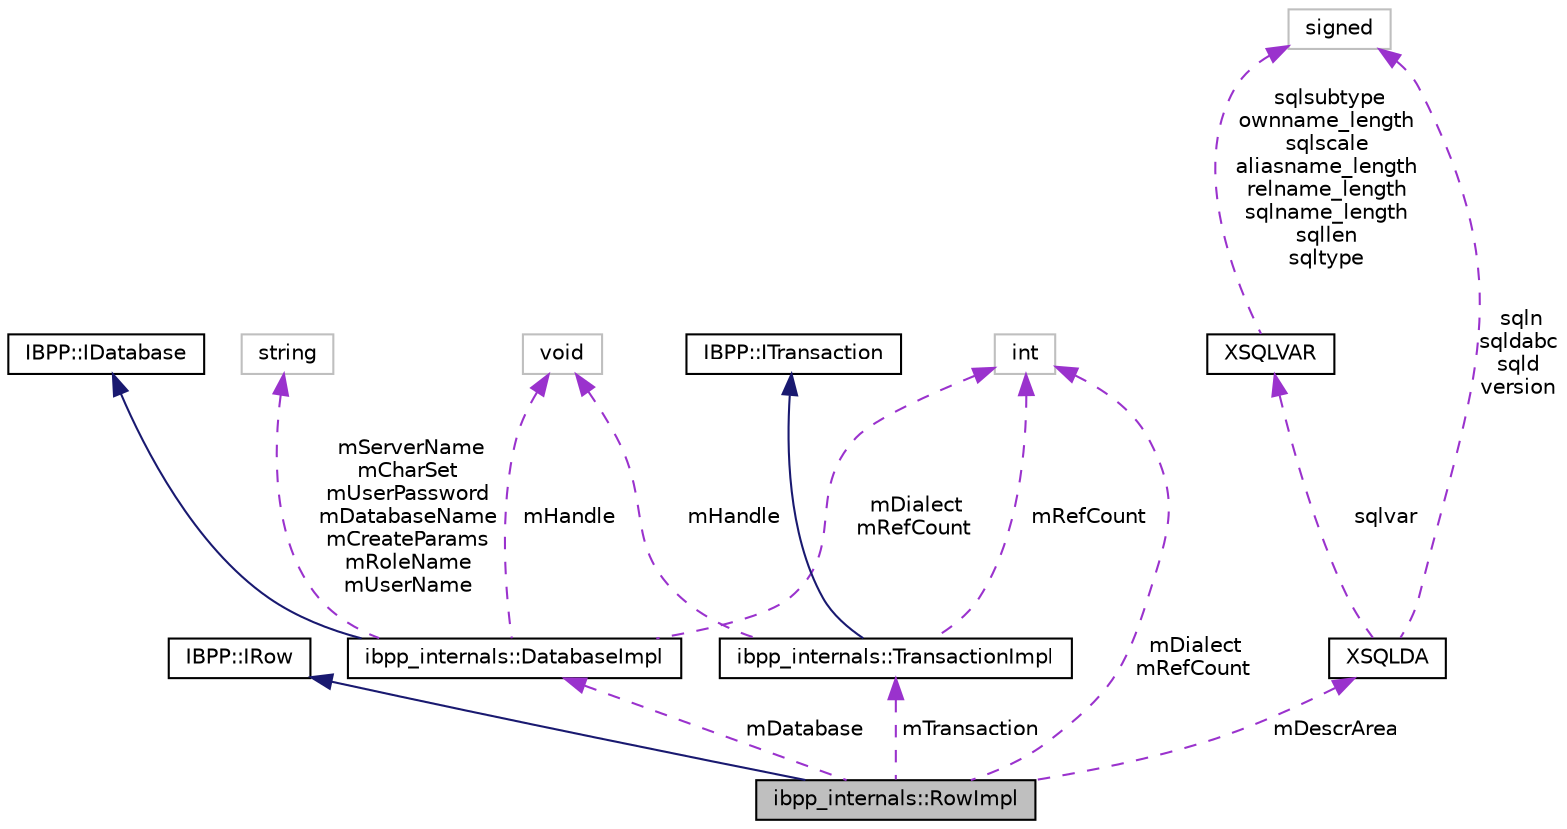 digraph "ibpp_internals::RowImpl"
{
 // LATEX_PDF_SIZE
  edge [fontname="Helvetica",fontsize="10",labelfontname="Helvetica",labelfontsize="10"];
  node [fontname="Helvetica",fontsize="10",shape=record];
  Node1 [label="ibpp_internals::RowImpl",height=0.2,width=0.4,color="black", fillcolor="grey75", style="filled", fontcolor="black",tooltip=" "];
  Node2 -> Node1 [dir="back",color="midnightblue",fontsize="10",style="solid",fontname="Helvetica"];
  Node2 [label="IBPP::IRow",height=0.2,width=0.4,color="black", fillcolor="white", style="filled",URL="$classIBPP_1_1IRow.html",tooltip=" "];
  Node3 -> Node1 [dir="back",color="darkorchid3",fontsize="10",style="dashed",label=" mDatabase" ,fontname="Helvetica"];
  Node3 [label="ibpp_internals::DatabaseImpl",height=0.2,width=0.4,color="black", fillcolor="white", style="filled",URL="$classibpp__internals_1_1DatabaseImpl.html",tooltip=" "];
  Node4 -> Node3 [dir="back",color="midnightblue",fontsize="10",style="solid",fontname="Helvetica"];
  Node4 [label="IBPP::IDatabase",height=0.2,width=0.4,color="black", fillcolor="white", style="filled",URL="$classIBPP_1_1IDatabase.html",tooltip=" "];
  Node5 -> Node3 [dir="back",color="darkorchid3",fontsize="10",style="dashed",label=" mHandle" ,fontname="Helvetica"];
  Node5 [label="void",height=0.2,width=0.4,color="grey75", fillcolor="white", style="filled",tooltip=" "];
  Node6 -> Node3 [dir="back",color="darkorchid3",fontsize="10",style="dashed",label=" mDialect\nmRefCount" ,fontname="Helvetica"];
  Node6 [label="int",height=0.2,width=0.4,color="grey75", fillcolor="white", style="filled",tooltip=" "];
  Node7 -> Node3 [dir="back",color="darkorchid3",fontsize="10",style="dashed",label=" mServerName\nmCharSet\nmUserPassword\nmDatabaseName\nmCreateParams\nmRoleName\nmUserName" ,fontname="Helvetica"];
  Node7 [label="string",height=0.2,width=0.4,color="grey75", fillcolor="white", style="filled",tooltip=" "];
  Node8 -> Node1 [dir="back",color="darkorchid3",fontsize="10",style="dashed",label=" mDescrArea" ,fontname="Helvetica"];
  Node8 [label="XSQLDA",height=0.2,width=0.4,color="black", fillcolor="white", style="filled",URL="$structXSQLDA.html",tooltip=" "];
  Node9 -> Node8 [dir="back",color="darkorchid3",fontsize="10",style="dashed",label=" sqlvar" ,fontname="Helvetica"];
  Node9 [label="XSQLVAR",height=0.2,width=0.4,color="black", fillcolor="white", style="filled",URL="$structXSQLVAR.html",tooltip=" "];
  Node10 -> Node9 [dir="back",color="darkorchid3",fontsize="10",style="dashed",label=" sqlsubtype\nownname_length\nsqlscale\naliasname_length\nrelname_length\nsqlname_length\nsqllen\nsqltype" ,fontname="Helvetica"];
  Node10 [label="signed",height=0.2,width=0.4,color="grey75", fillcolor="white", style="filled",tooltip=" "];
  Node10 -> Node8 [dir="back",color="darkorchid3",fontsize="10",style="dashed",label=" sqln\nsqldabc\nsqld\nversion" ,fontname="Helvetica"];
  Node11 -> Node1 [dir="back",color="darkorchid3",fontsize="10",style="dashed",label=" mTransaction" ,fontname="Helvetica"];
  Node11 [label="ibpp_internals::TransactionImpl",height=0.2,width=0.4,color="black", fillcolor="white", style="filled",URL="$classibpp__internals_1_1TransactionImpl.html",tooltip=" "];
  Node12 -> Node11 [dir="back",color="midnightblue",fontsize="10",style="solid",fontname="Helvetica"];
  Node12 [label="IBPP::ITransaction",height=0.2,width=0.4,color="black", fillcolor="white", style="filled",URL="$classIBPP_1_1ITransaction.html",tooltip=" "];
  Node5 -> Node11 [dir="back",color="darkorchid3",fontsize="10",style="dashed",label=" mHandle" ,fontname="Helvetica"];
  Node6 -> Node11 [dir="back",color="darkorchid3",fontsize="10",style="dashed",label=" mRefCount" ,fontname="Helvetica"];
  Node6 -> Node1 [dir="back",color="darkorchid3",fontsize="10",style="dashed",label=" mDialect\nmRefCount" ,fontname="Helvetica"];
}
